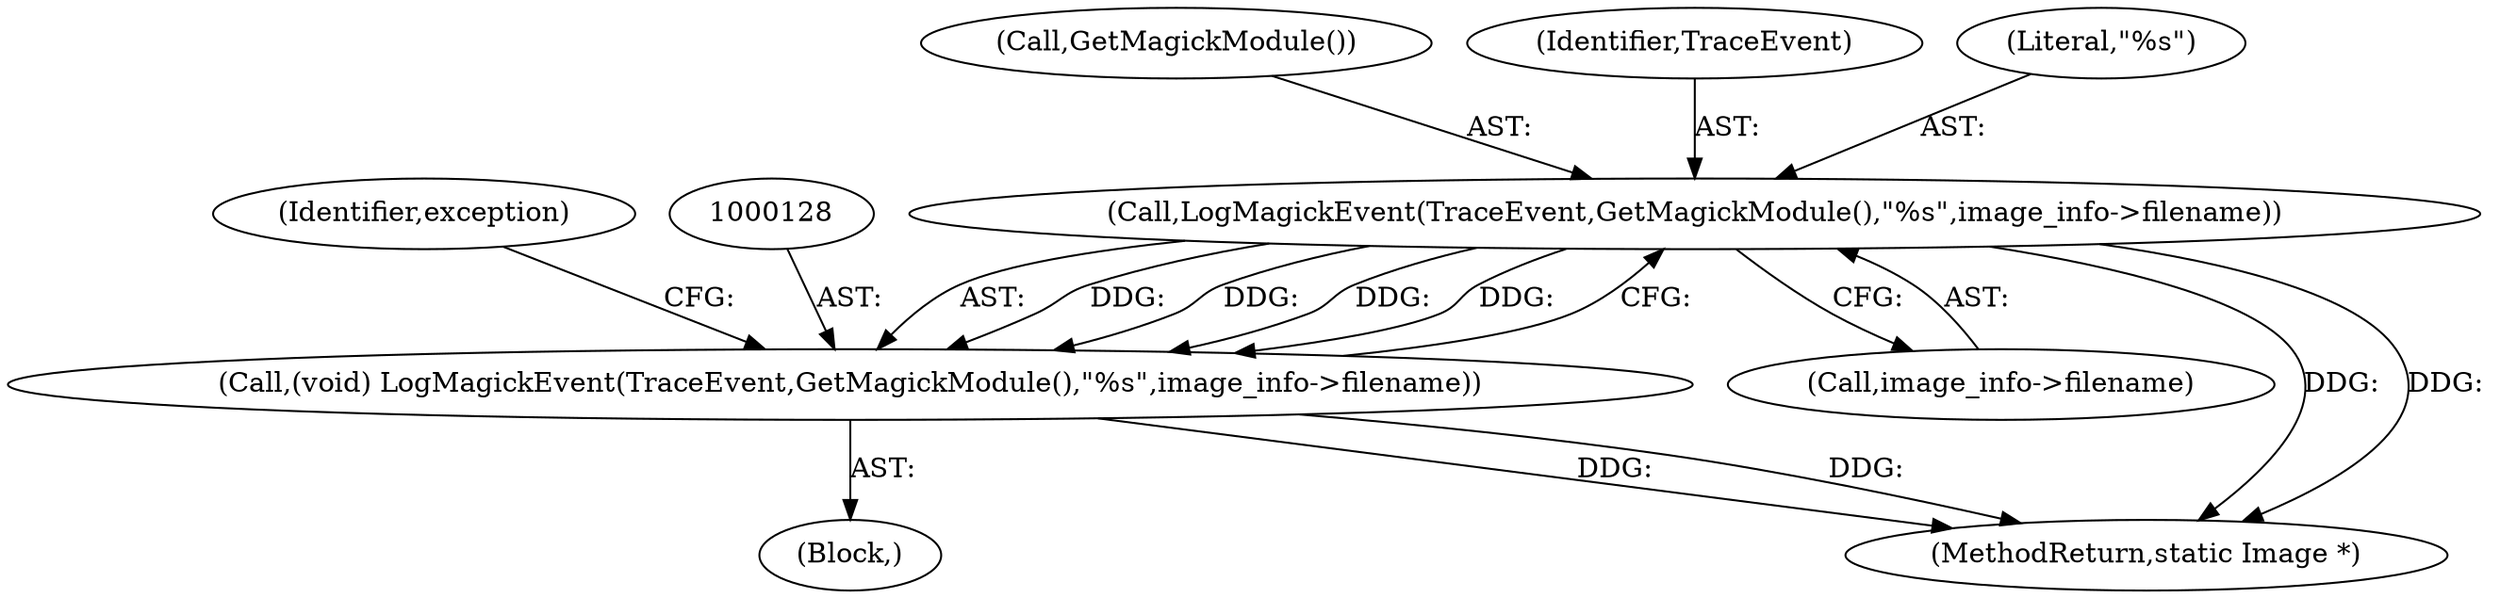 digraph "0_ImageMagick_aa84944b405acebbeefe871d0f64969b9e9f31ac@pointer" {
"1000129" [label="(Call,LogMagickEvent(TraceEvent,GetMagickModule(),\"%s\",image_info->filename))"];
"1000127" [label="(Call,(void) LogMagickEvent(TraceEvent,GetMagickModule(),\"%s\",image_info->filename))"];
"1000131" [label="(Call,GetMagickModule())"];
"1000138" [label="(Identifier,exception)"];
"1000133" [label="(Call,image_info->filename)"];
"1000108" [label="(Block,)"];
"1000130" [label="(Identifier,TraceEvent)"];
"1000129" [label="(Call,LogMagickEvent(TraceEvent,GetMagickModule(),\"%s\",image_info->filename))"];
"1000323" [label="(MethodReturn,static Image *)"];
"1000127" [label="(Call,(void) LogMagickEvent(TraceEvent,GetMagickModule(),\"%s\",image_info->filename))"];
"1000132" [label="(Literal,\"%s\")"];
"1000129" -> "1000127"  [label="AST: "];
"1000129" -> "1000133"  [label="CFG: "];
"1000130" -> "1000129"  [label="AST: "];
"1000131" -> "1000129"  [label="AST: "];
"1000132" -> "1000129"  [label="AST: "];
"1000133" -> "1000129"  [label="AST: "];
"1000127" -> "1000129"  [label="CFG: "];
"1000129" -> "1000323"  [label="DDG: "];
"1000129" -> "1000323"  [label="DDG: "];
"1000129" -> "1000127"  [label="DDG: "];
"1000129" -> "1000127"  [label="DDG: "];
"1000129" -> "1000127"  [label="DDG: "];
"1000129" -> "1000127"  [label="DDG: "];
"1000127" -> "1000108"  [label="AST: "];
"1000128" -> "1000127"  [label="AST: "];
"1000138" -> "1000127"  [label="CFG: "];
"1000127" -> "1000323"  [label="DDG: "];
"1000127" -> "1000323"  [label="DDG: "];
}
